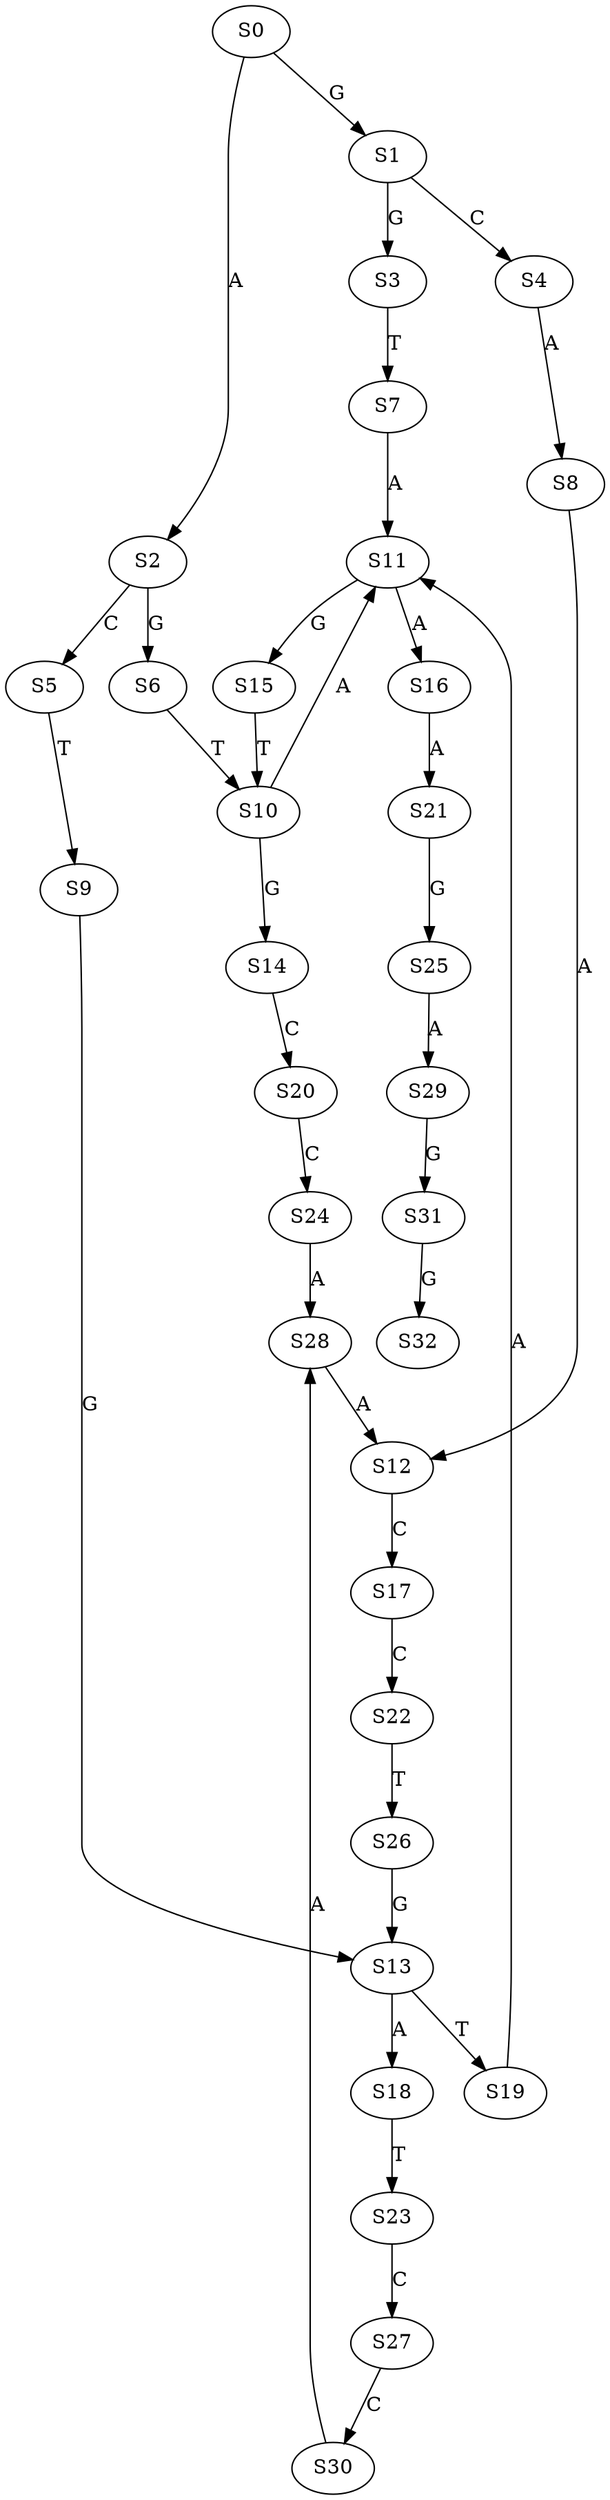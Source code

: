 strict digraph  {
	S0 -> S1 [ label = G ];
	S0 -> S2 [ label = A ];
	S1 -> S3 [ label = G ];
	S1 -> S4 [ label = C ];
	S2 -> S5 [ label = C ];
	S2 -> S6 [ label = G ];
	S3 -> S7 [ label = T ];
	S4 -> S8 [ label = A ];
	S5 -> S9 [ label = T ];
	S6 -> S10 [ label = T ];
	S7 -> S11 [ label = A ];
	S8 -> S12 [ label = A ];
	S9 -> S13 [ label = G ];
	S10 -> S14 [ label = G ];
	S10 -> S11 [ label = A ];
	S11 -> S15 [ label = G ];
	S11 -> S16 [ label = A ];
	S12 -> S17 [ label = C ];
	S13 -> S18 [ label = A ];
	S13 -> S19 [ label = T ];
	S14 -> S20 [ label = C ];
	S15 -> S10 [ label = T ];
	S16 -> S21 [ label = A ];
	S17 -> S22 [ label = C ];
	S18 -> S23 [ label = T ];
	S19 -> S11 [ label = A ];
	S20 -> S24 [ label = C ];
	S21 -> S25 [ label = G ];
	S22 -> S26 [ label = T ];
	S23 -> S27 [ label = C ];
	S24 -> S28 [ label = A ];
	S25 -> S29 [ label = A ];
	S26 -> S13 [ label = G ];
	S27 -> S30 [ label = C ];
	S28 -> S12 [ label = A ];
	S29 -> S31 [ label = G ];
	S30 -> S28 [ label = A ];
	S31 -> S32 [ label = G ];
}
